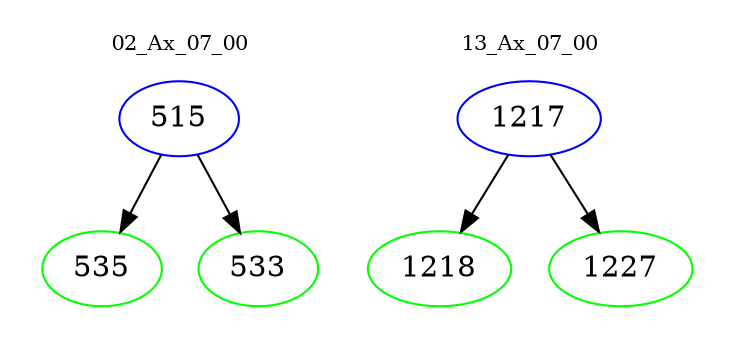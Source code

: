 digraph{
subgraph cluster_0 {
color = white
label = "02_Ax_07_00";
fontsize=10;
T0_515 [label="515", color="blue"]
T0_515 -> T0_535 [color="black"]
T0_535 [label="535", color="green"]
T0_515 -> T0_533 [color="black"]
T0_533 [label="533", color="green"]
}
subgraph cluster_1 {
color = white
label = "13_Ax_07_00";
fontsize=10;
T1_1217 [label="1217", color="blue"]
T1_1217 -> T1_1218 [color="black"]
T1_1218 [label="1218", color="green"]
T1_1217 -> T1_1227 [color="black"]
T1_1227 [label="1227", color="green"]
}
}
